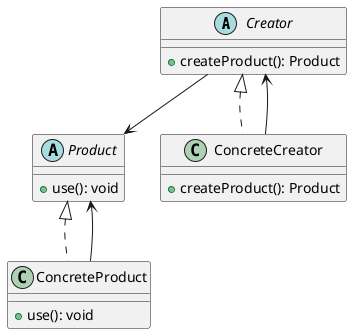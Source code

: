 @startuml factory_method
abstract class Creator {
    +createProduct(): Product
}

abstract class Product {
    +use(): void
}

class ConcreteCreator implements Creator {
    +createProduct(): Product
}

class ConcreteProduct implements Product {
    +use(): void
}

Creator --> Product
ConcreteCreator --> Creator
ConcreteProduct --> Product
@enduml
